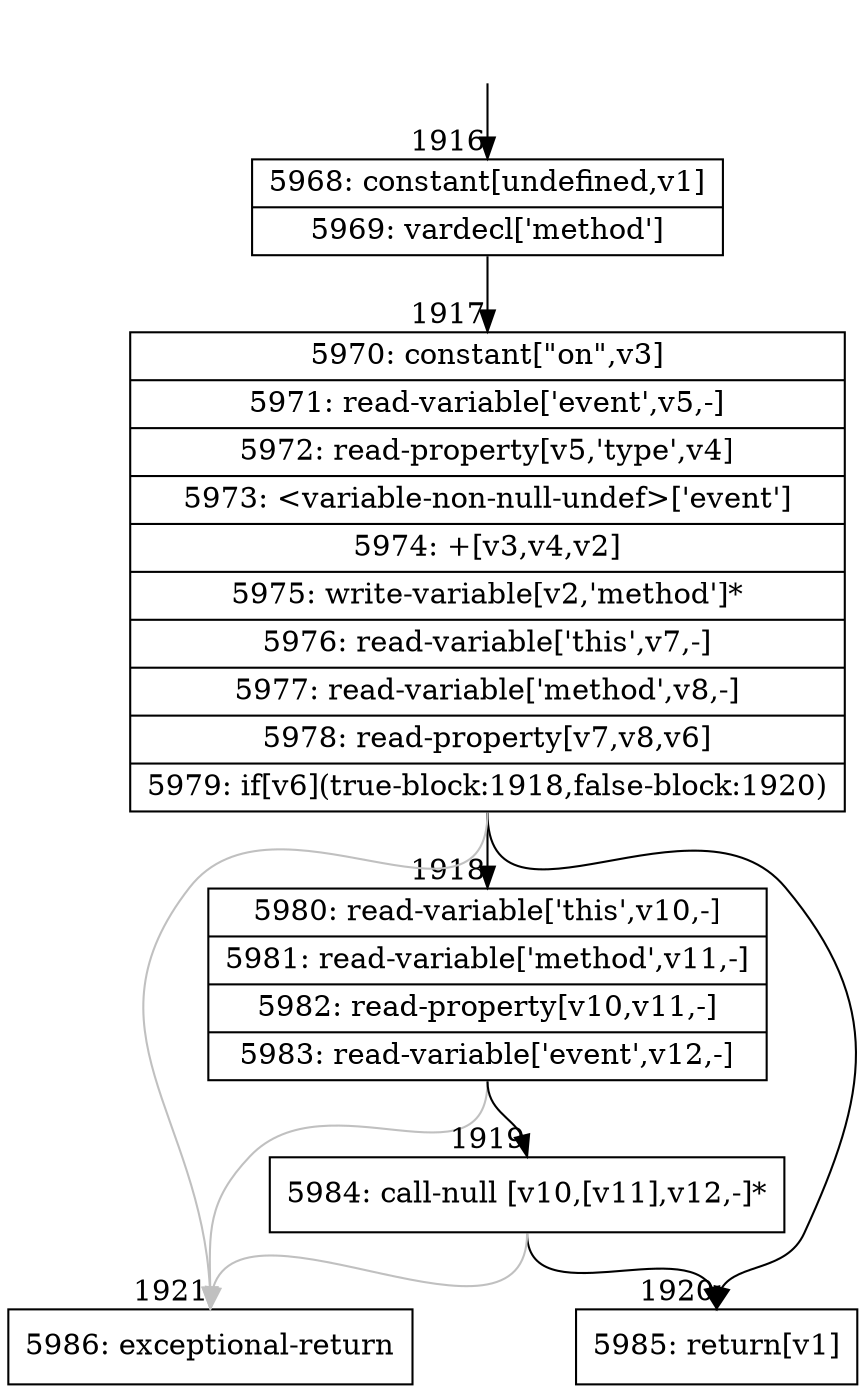 digraph {
rankdir="TD"
BB_entry174[shape=none,label=""];
BB_entry174 -> BB1916 [tailport=s, headport=n, headlabel="    1916"]
BB1916 [shape=record label="{5968: constant[undefined,v1]|5969: vardecl['method']}" ] 
BB1916 -> BB1917 [tailport=s, headport=n, headlabel="      1917"]
BB1917 [shape=record label="{5970: constant[\"on\",v3]|5971: read-variable['event',v5,-]|5972: read-property[v5,'type',v4]|5973: \<variable-non-null-undef\>['event']|5974: +[v3,v4,v2]|5975: write-variable[v2,'method']*|5976: read-variable['this',v7,-]|5977: read-variable['method',v8,-]|5978: read-property[v7,v8,v6]|5979: if[v6](true-block:1918,false-block:1920)}" ] 
BB1917 -> BB1918 [tailport=s, headport=n, headlabel="      1918"]
BB1917 -> BB1920 [tailport=s, headport=n, headlabel="      1920"]
BB1917 -> BB1921 [tailport=s, headport=n, color=gray, headlabel="      1921"]
BB1918 [shape=record label="{5980: read-variable['this',v10,-]|5981: read-variable['method',v11,-]|5982: read-property[v10,v11,-]|5983: read-variable['event',v12,-]}" ] 
BB1918 -> BB1919 [tailport=s, headport=n, headlabel="      1919"]
BB1918 -> BB1921 [tailport=s, headport=n, color=gray]
BB1919 [shape=record label="{5984: call-null [v10,[v11],v12,-]*}" ] 
BB1919 -> BB1920 [tailport=s, headport=n]
BB1919 -> BB1921 [tailport=s, headport=n, color=gray]
BB1920 [shape=record label="{5985: return[v1]}" ] 
BB1921 [shape=record label="{5986: exceptional-return}" ] 
//#$~ 2663
}
